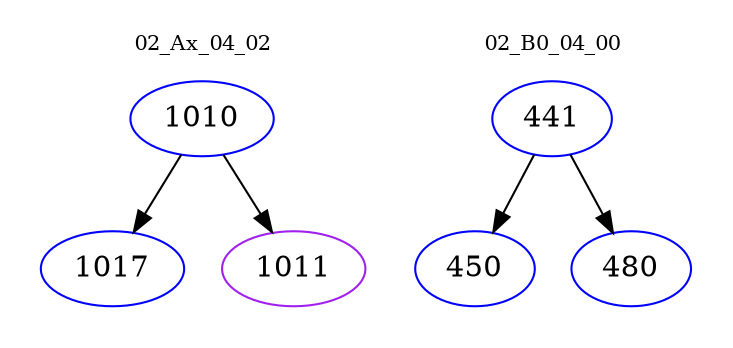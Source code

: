 digraph{
subgraph cluster_0 {
color = white
label = "02_Ax_04_02";
fontsize=10;
T0_1010 [label="1010", color="blue"]
T0_1010 -> T0_1017 [color="black"]
T0_1017 [label="1017", color="blue"]
T0_1010 -> T0_1011 [color="black"]
T0_1011 [label="1011", color="purple"]
}
subgraph cluster_1 {
color = white
label = "02_B0_04_00";
fontsize=10;
T1_441 [label="441", color="blue"]
T1_441 -> T1_450 [color="black"]
T1_450 [label="450", color="blue"]
T1_441 -> T1_480 [color="black"]
T1_480 [label="480", color="blue"]
}
}
